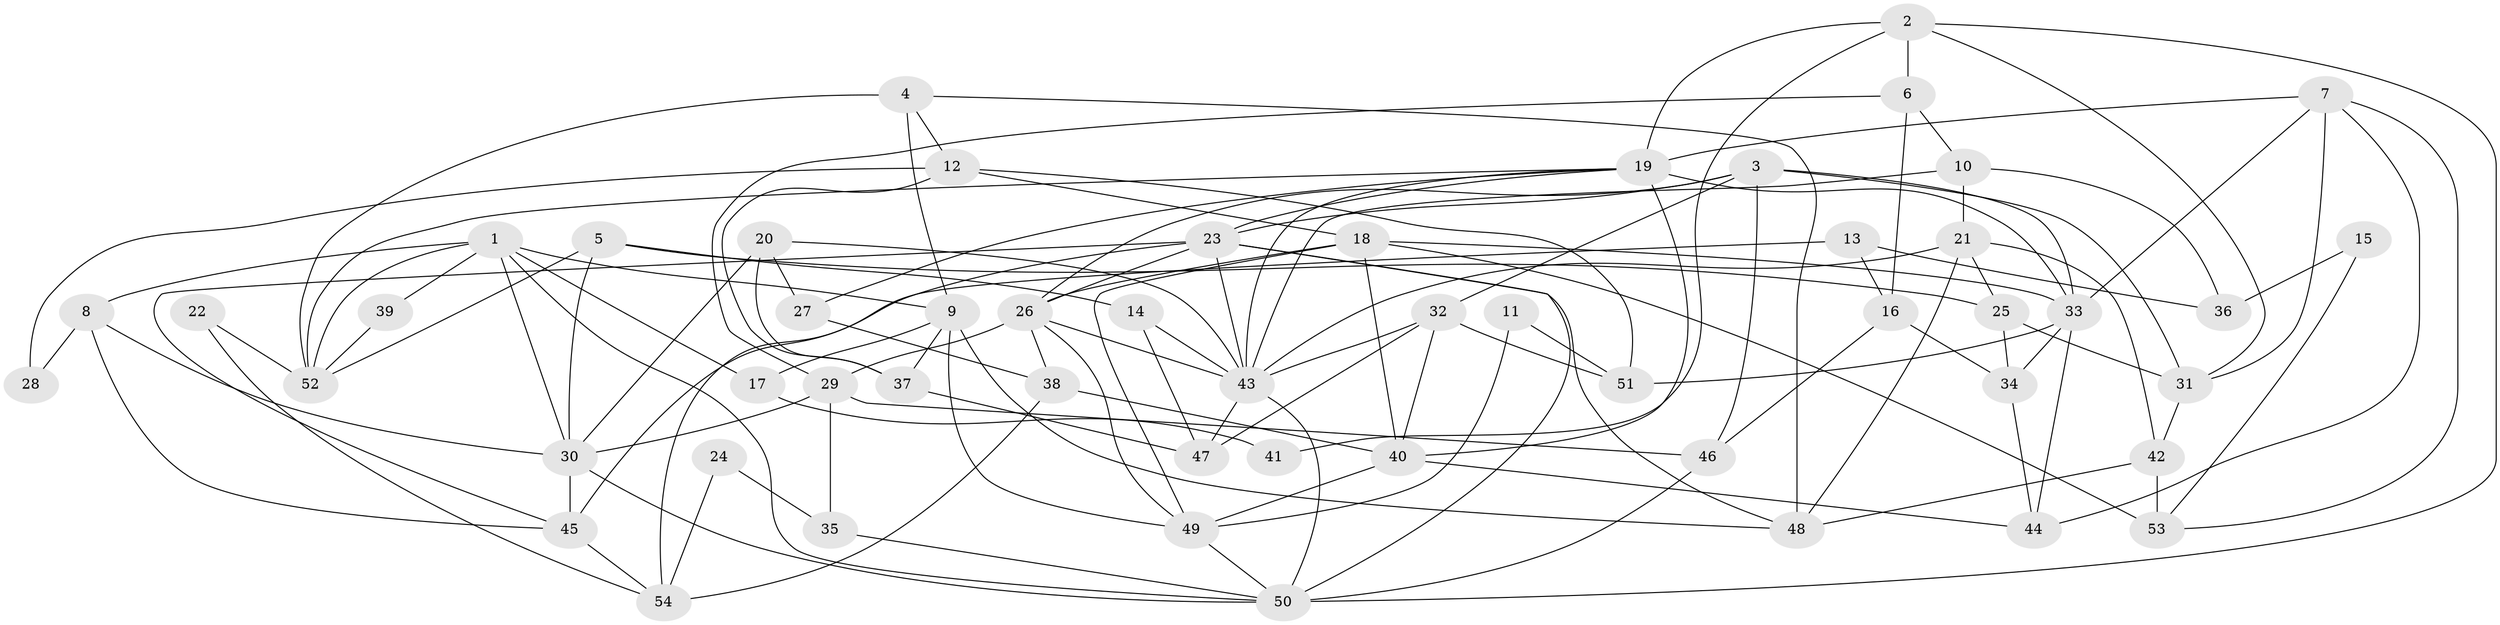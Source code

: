 // original degree distribution, {4: 0.2857142857142857, 6: 0.06493506493506493, 5: 0.19480519480519481, 3: 0.23376623376623376, 7: 0.03896103896103896, 2: 0.15584415584415584, 8: 0.025974025974025976}
// Generated by graph-tools (version 1.1) at 2025/37/03/04/25 23:37:08]
// undirected, 54 vertices, 124 edges
graph export_dot {
  node [color=gray90,style=filled];
  1;
  2;
  3;
  4;
  5;
  6;
  7;
  8;
  9;
  10;
  11;
  12;
  13;
  14;
  15;
  16;
  17;
  18;
  19;
  20;
  21;
  22;
  23;
  24;
  25;
  26;
  27;
  28;
  29;
  30;
  31;
  32;
  33;
  34;
  35;
  36;
  37;
  38;
  39;
  40;
  41;
  42;
  43;
  44;
  45;
  46;
  47;
  48;
  49;
  50;
  51;
  52;
  53;
  54;
  1 -- 8 [weight=1.0];
  1 -- 9 [weight=1.0];
  1 -- 17 [weight=2.0];
  1 -- 30 [weight=1.0];
  1 -- 39 [weight=1.0];
  1 -- 50 [weight=1.0];
  1 -- 52 [weight=1.0];
  2 -- 6 [weight=1.0];
  2 -- 19 [weight=1.0];
  2 -- 31 [weight=1.0];
  2 -- 41 [weight=1.0];
  2 -- 50 [weight=1.0];
  3 -- 23 [weight=1.0];
  3 -- 26 [weight=1.0];
  3 -- 31 [weight=1.0];
  3 -- 32 [weight=1.0];
  3 -- 33 [weight=1.0];
  3 -- 46 [weight=1.0];
  4 -- 9 [weight=1.0];
  4 -- 12 [weight=1.0];
  4 -- 48 [weight=1.0];
  4 -- 52 [weight=1.0];
  5 -- 14 [weight=1.0];
  5 -- 25 [weight=1.0];
  5 -- 30 [weight=1.0];
  5 -- 52 [weight=1.0];
  6 -- 10 [weight=1.0];
  6 -- 16 [weight=1.0];
  6 -- 29 [weight=1.0];
  7 -- 19 [weight=1.0];
  7 -- 31 [weight=1.0];
  7 -- 33 [weight=1.0];
  7 -- 44 [weight=1.0];
  7 -- 53 [weight=1.0];
  8 -- 28 [weight=1.0];
  8 -- 30 [weight=1.0];
  8 -- 45 [weight=1.0];
  9 -- 17 [weight=1.0];
  9 -- 37 [weight=1.0];
  9 -- 48 [weight=2.0];
  9 -- 49 [weight=1.0];
  10 -- 21 [weight=1.0];
  10 -- 36 [weight=1.0];
  10 -- 43 [weight=1.0];
  11 -- 49 [weight=1.0];
  11 -- 51 [weight=1.0];
  12 -- 18 [weight=1.0];
  12 -- 28 [weight=1.0];
  12 -- 37 [weight=1.0];
  12 -- 51 [weight=1.0];
  13 -- 16 [weight=1.0];
  13 -- 36 [weight=1.0];
  13 -- 45 [weight=1.0];
  14 -- 43 [weight=1.0];
  14 -- 47 [weight=1.0];
  15 -- 36 [weight=1.0];
  15 -- 53 [weight=1.0];
  16 -- 34 [weight=1.0];
  16 -- 46 [weight=1.0];
  17 -- 41 [weight=1.0];
  18 -- 26 [weight=1.0];
  18 -- 33 [weight=1.0];
  18 -- 40 [weight=1.0];
  18 -- 49 [weight=1.0];
  18 -- 53 [weight=1.0];
  19 -- 23 [weight=1.0];
  19 -- 27 [weight=1.0];
  19 -- 33 [weight=2.0];
  19 -- 40 [weight=1.0];
  19 -- 43 [weight=1.0];
  19 -- 52 [weight=1.0];
  20 -- 27 [weight=1.0];
  20 -- 30 [weight=1.0];
  20 -- 37 [weight=1.0];
  20 -- 43 [weight=1.0];
  21 -- 25 [weight=1.0];
  21 -- 42 [weight=1.0];
  21 -- 43 [weight=1.0];
  21 -- 48 [weight=1.0];
  22 -- 52 [weight=1.0];
  22 -- 54 [weight=1.0];
  23 -- 26 [weight=2.0];
  23 -- 43 [weight=1.0];
  23 -- 45 [weight=1.0];
  23 -- 48 [weight=1.0];
  23 -- 50 [weight=1.0];
  23 -- 54 [weight=1.0];
  24 -- 35 [weight=1.0];
  24 -- 54 [weight=1.0];
  25 -- 31 [weight=1.0];
  25 -- 34 [weight=1.0];
  26 -- 29 [weight=1.0];
  26 -- 38 [weight=1.0];
  26 -- 43 [weight=1.0];
  26 -- 49 [weight=1.0];
  27 -- 38 [weight=1.0];
  29 -- 30 [weight=2.0];
  29 -- 35 [weight=1.0];
  29 -- 46 [weight=1.0];
  30 -- 45 [weight=1.0];
  30 -- 50 [weight=1.0];
  31 -- 42 [weight=1.0];
  32 -- 40 [weight=1.0];
  32 -- 43 [weight=1.0];
  32 -- 47 [weight=1.0];
  32 -- 51 [weight=1.0];
  33 -- 34 [weight=1.0];
  33 -- 44 [weight=1.0];
  33 -- 51 [weight=1.0];
  34 -- 44 [weight=1.0];
  35 -- 50 [weight=1.0];
  37 -- 47 [weight=1.0];
  38 -- 40 [weight=1.0];
  38 -- 54 [weight=1.0];
  39 -- 52 [weight=1.0];
  40 -- 44 [weight=1.0];
  40 -- 49 [weight=1.0];
  42 -- 48 [weight=1.0];
  42 -- 53 [weight=2.0];
  43 -- 47 [weight=1.0];
  43 -- 50 [weight=1.0];
  45 -- 54 [weight=1.0];
  46 -- 50 [weight=1.0];
  49 -- 50 [weight=1.0];
}
